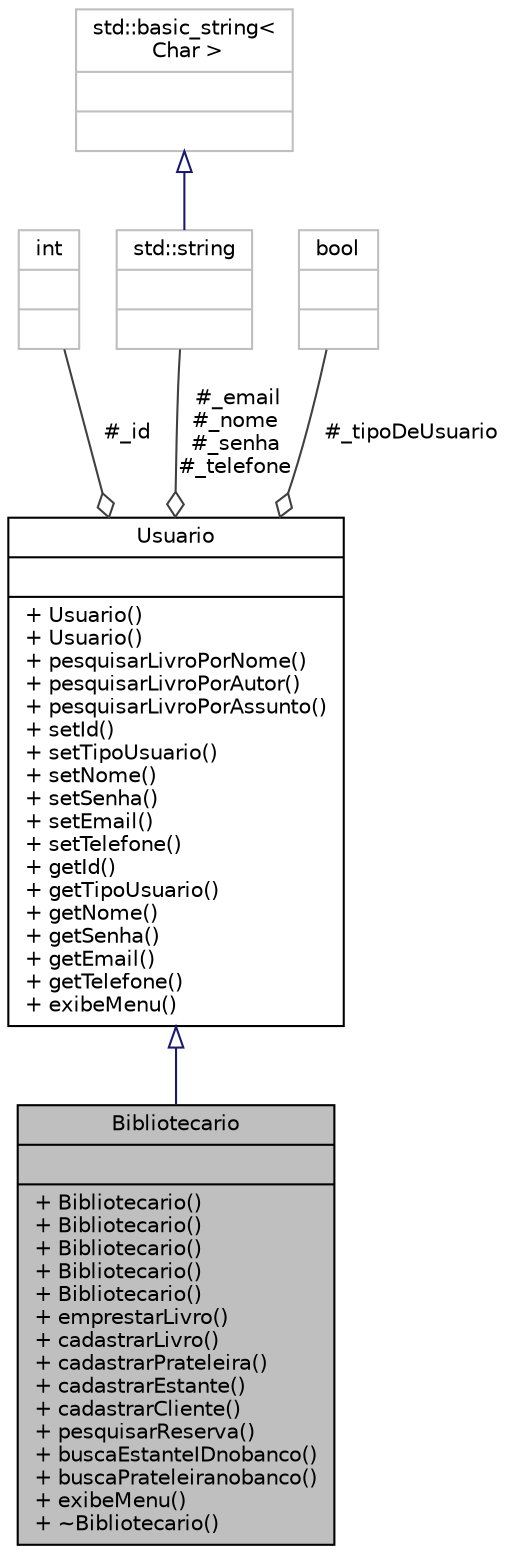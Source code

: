 digraph "Bibliotecario"
{
 // LATEX_PDF_SIZE
  edge [fontname="Helvetica",fontsize="10",labelfontname="Helvetica",labelfontsize="10"];
  node [fontname="Helvetica",fontsize="10",shape=record];
  Node1 [label="{Bibliotecario\n||+ Bibliotecario()\l+ Bibliotecario()\l+ Bibliotecario()\l+ Bibliotecario()\l+ Bibliotecario()\l+ emprestarLivro()\l+ cadastrarLivro()\l+ cadastrarPrateleira()\l+ cadastrarEstante()\l+ cadastrarCliente()\l+ pesquisarReserva()\l+ buscaEstanteIDnobanco()\l+ buscaPrateleiranobanco()\l+ exibeMenu()\l+ ~Bibliotecario()\l}",height=0.2,width=0.4,color="black", fillcolor="grey75", style="filled", fontcolor="black",tooltip="Classe Bibliotecário,."];
  Node2 -> Node1 [dir="back",color="midnightblue",fontsize="10",style="solid",arrowtail="onormal",fontname="Helvetica"];
  Node2 [label="{Usuario\n||+ Usuario()\l+ Usuario()\l+ pesquisarLivroPorNome()\l+ pesquisarLivroPorAutor()\l+ pesquisarLivroPorAssunto()\l+ setId()\l+ setTipoUsuario()\l+ setNome()\l+ setSenha()\l+ setEmail()\l+ setTelefone()\l+ getId()\l+ getTipoUsuario()\l+ getNome()\l+ getSenha()\l+ getEmail()\l+ getTelefone()\l+ exibeMenu()\l}",height=0.2,width=0.4,color="black", fillcolor="white", style="filled",URL="$classUsuario.html",tooltip="Classe Usuario,."];
  Node3 -> Node2 [color="grey25",fontsize="10",style="solid",label=" #_id" ,arrowhead="odiamond",fontname="Helvetica"];
  Node3 [label="{int\n||}",height=0.2,width=0.4,color="grey75", fillcolor="white", style="filled",tooltip=" "];
  Node4 -> Node2 [color="grey25",fontsize="10",style="solid",label=" #_email\n#_nome\n#_senha\n#_telefone" ,arrowhead="odiamond",fontname="Helvetica"];
  Node4 [label="{std::string\n||}",height=0.2,width=0.4,color="grey75", fillcolor="white", style="filled",tooltip=" "];
  Node5 -> Node4 [dir="back",color="midnightblue",fontsize="10",style="solid",arrowtail="onormal",fontname="Helvetica"];
  Node5 [label="{std::basic_string\<\l Char \>\n||}",height=0.2,width=0.4,color="grey75", fillcolor="white", style="filled",tooltip=" "];
  Node6 -> Node2 [color="grey25",fontsize="10",style="solid",label=" #_tipoDeUsuario" ,arrowhead="odiamond",fontname="Helvetica"];
  Node6 [label="{bool\n||}",height=0.2,width=0.4,color="grey75", fillcolor="white", style="filled",tooltip=" "];
}
